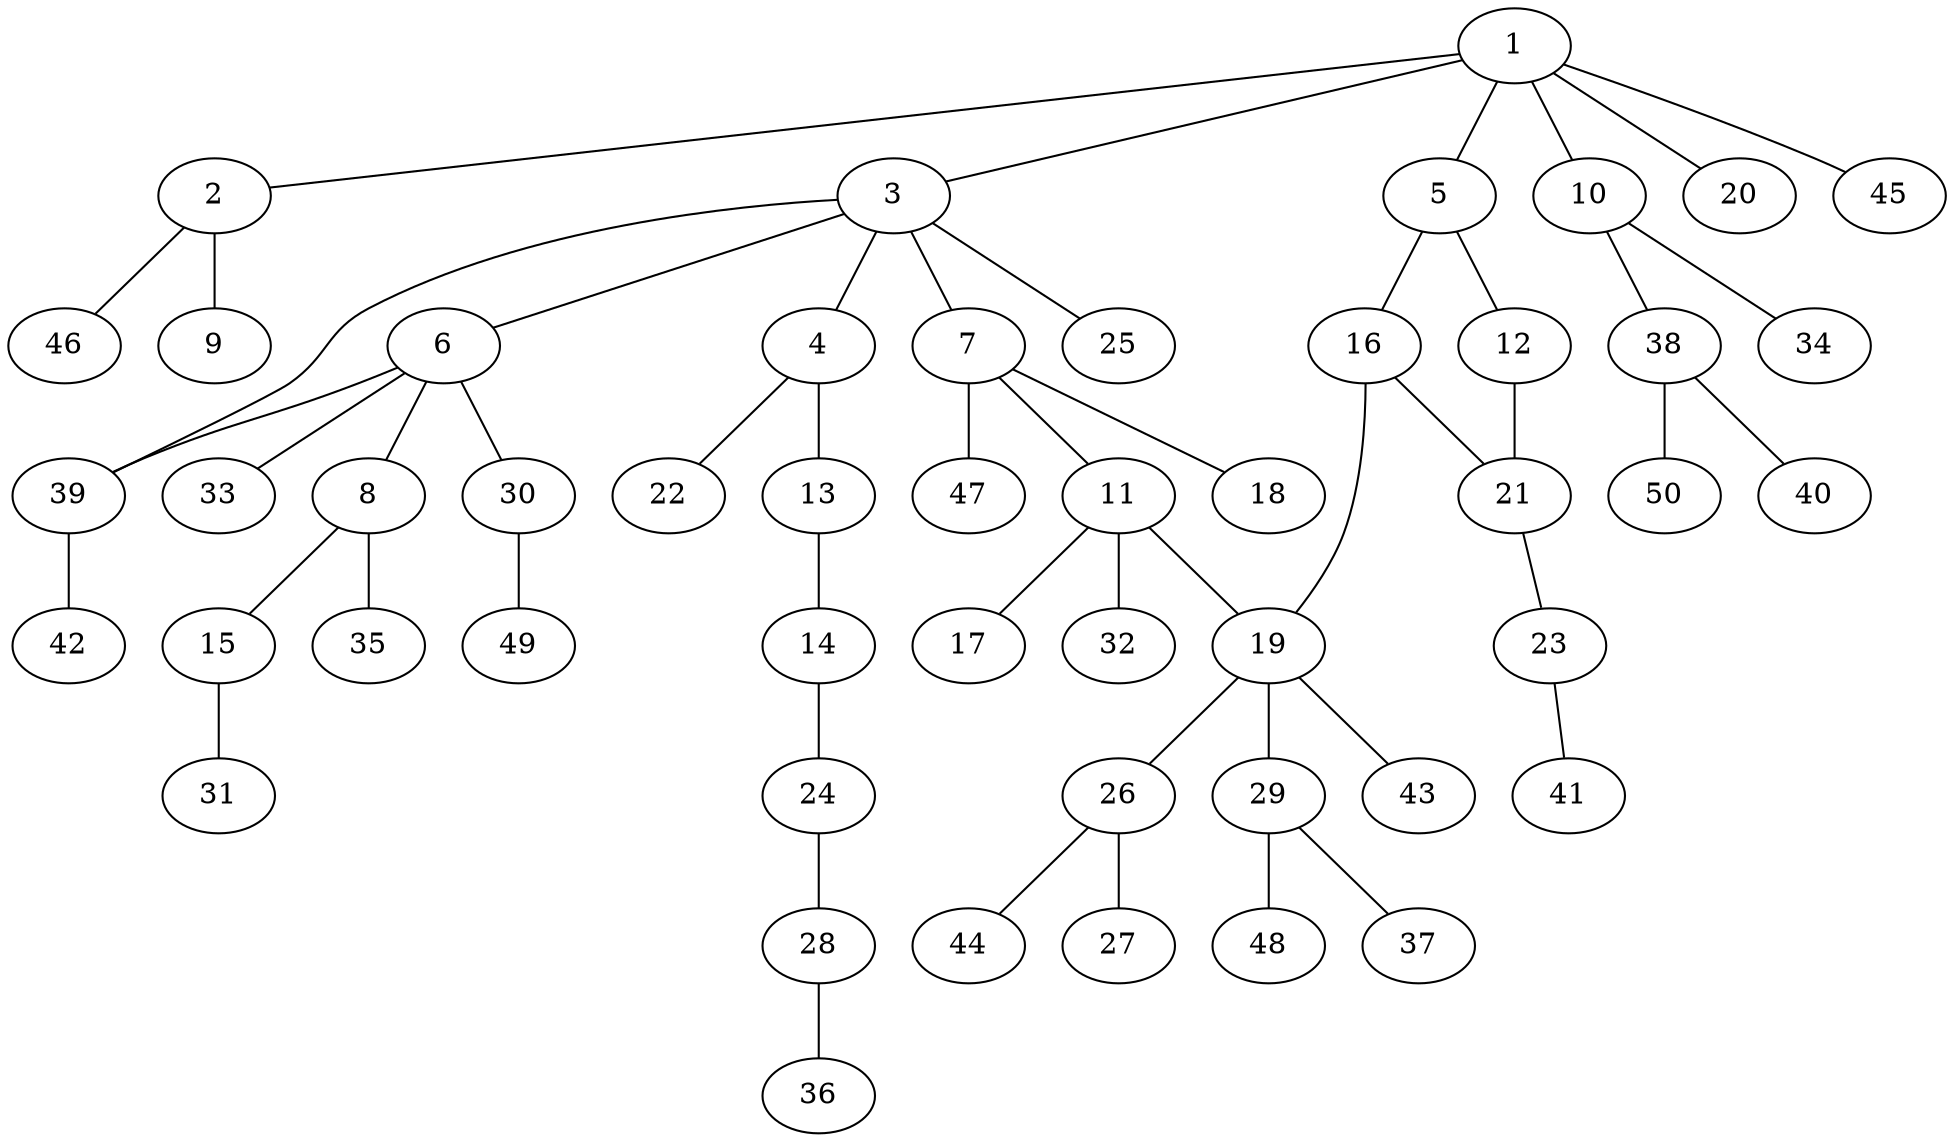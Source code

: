 graph graphname {1--2
1--3
1--5
1--10
1--20
1--45
2--9
2--46
3--4
3--6
3--7
3--25
3--39
4--13
4--22
5--12
5--16
6--8
6--30
6--33
6--39
7--11
7--18
7--47
8--15
8--35
10--34
10--38
11--17
11--19
11--32
12--21
13--14
14--24
15--31
16--19
16--21
19--26
19--29
19--43
21--23
23--41
24--28
26--27
26--44
28--36
29--37
29--48
30--49
38--40
38--50
39--42
}